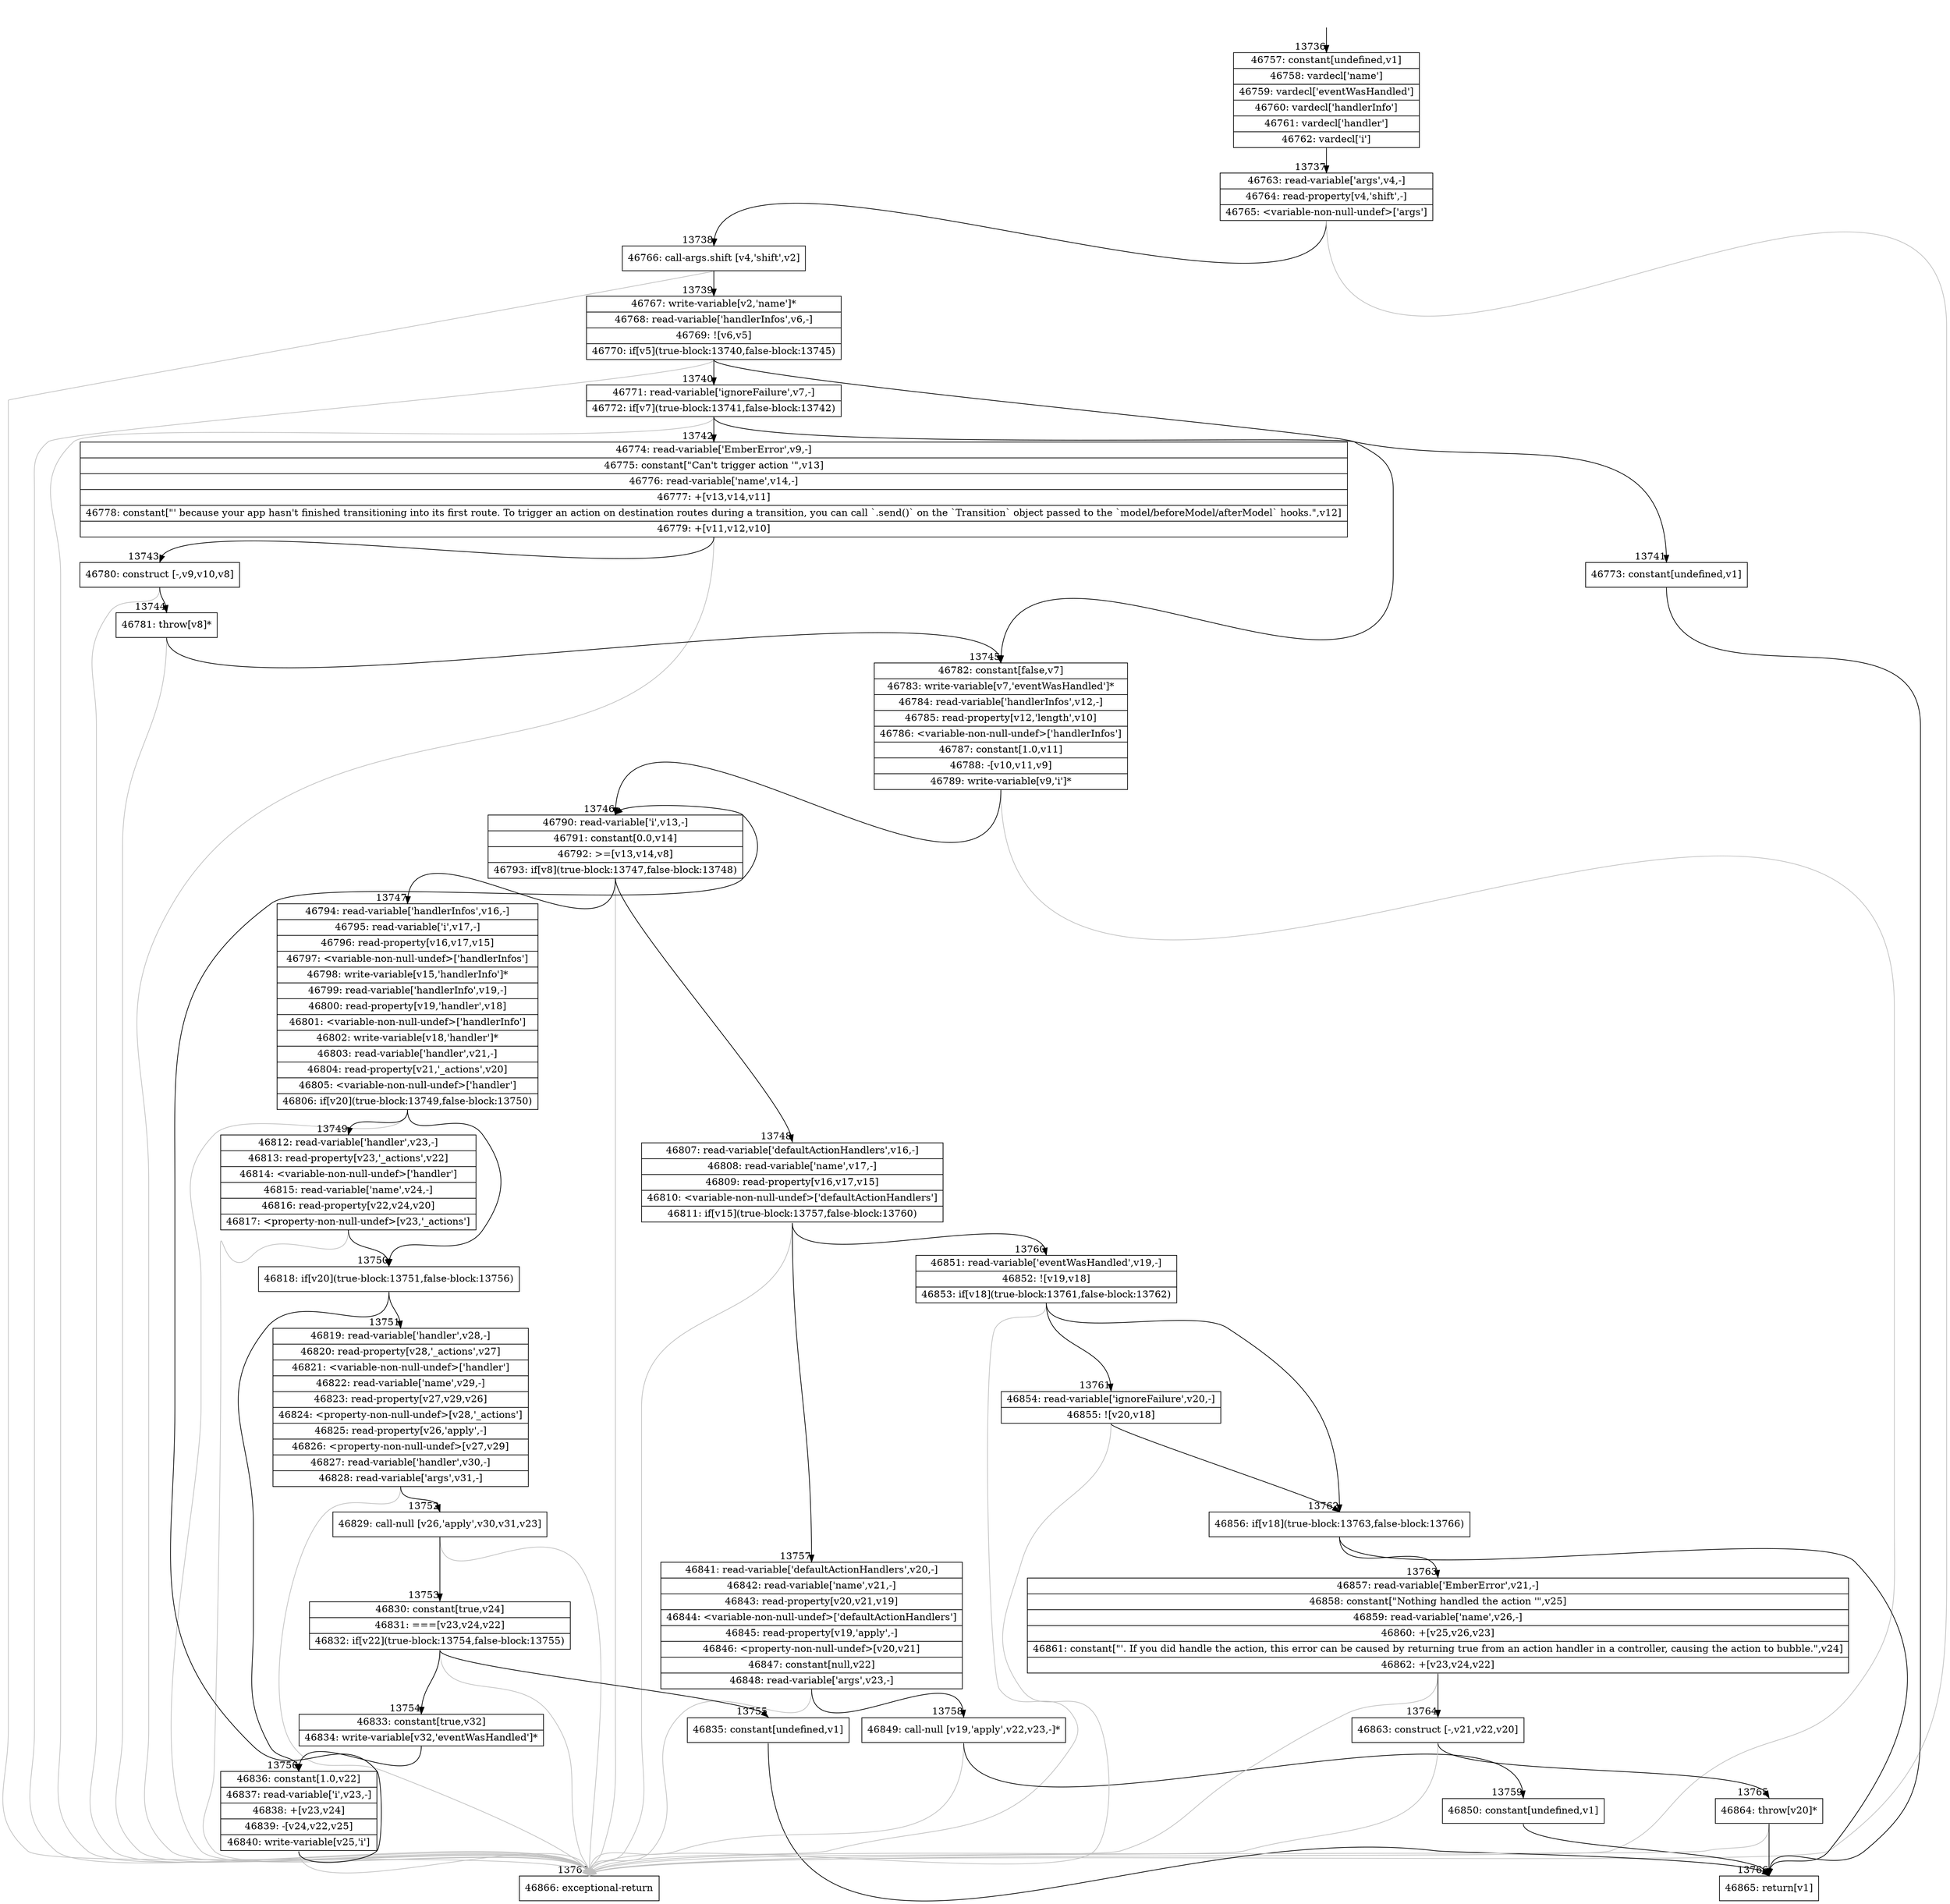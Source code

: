 digraph {
rankdir="TD"
BB_entry1137[shape=none,label=""];
BB_entry1137 -> BB13736 [tailport=s, headport=n, headlabel="    13736"]
BB13736 [shape=record label="{46757: constant[undefined,v1]|46758: vardecl['name']|46759: vardecl['eventWasHandled']|46760: vardecl['handlerInfo']|46761: vardecl['handler']|46762: vardecl['i']}" ] 
BB13736 -> BB13737 [tailport=s, headport=n, headlabel="      13737"]
BB13737 [shape=record label="{46763: read-variable['args',v4,-]|46764: read-property[v4,'shift',-]|46765: \<variable-non-null-undef\>['args']}" ] 
BB13737 -> BB13738 [tailport=s, headport=n, headlabel="      13738"]
BB13737 -> BB13767 [tailport=s, headport=n, color=gray, headlabel="      13767"]
BB13738 [shape=record label="{46766: call-args.shift [v4,'shift',v2]}" ] 
BB13738 -> BB13739 [tailport=s, headport=n, headlabel="      13739"]
BB13738 -> BB13767 [tailport=s, headport=n, color=gray]
BB13739 [shape=record label="{46767: write-variable[v2,'name']*|46768: read-variable['handlerInfos',v6,-]|46769: ![v6,v5]|46770: if[v5](true-block:13740,false-block:13745)}" ] 
BB13739 -> BB13740 [tailport=s, headport=n, headlabel="      13740"]
BB13739 -> BB13745 [tailport=s, headport=n, headlabel="      13745"]
BB13739 -> BB13767 [tailport=s, headport=n, color=gray]
BB13740 [shape=record label="{46771: read-variable['ignoreFailure',v7,-]|46772: if[v7](true-block:13741,false-block:13742)}" ] 
BB13740 -> BB13741 [tailport=s, headport=n, headlabel="      13741"]
BB13740 -> BB13742 [tailport=s, headport=n, headlabel="      13742"]
BB13740 -> BB13767 [tailport=s, headport=n, color=gray]
BB13741 [shape=record label="{46773: constant[undefined,v1]}" ] 
BB13741 -> BB13766 [tailport=s, headport=n, headlabel="      13766"]
BB13742 [shape=record label="{46774: read-variable['EmberError',v9,-]|46775: constant[\"Can't trigger action '\",v13]|46776: read-variable['name',v14,-]|46777: +[v13,v14,v11]|46778: constant[\"' because your app hasn't finished transitioning into its first route. To trigger an action on destination routes during a transition, you can call `.send()` on the `Transition` object passed to the `model/beforeModel/afterModel` hooks.\",v12]|46779: +[v11,v12,v10]}" ] 
BB13742 -> BB13743 [tailport=s, headport=n, headlabel="      13743"]
BB13742 -> BB13767 [tailport=s, headport=n, color=gray]
BB13743 [shape=record label="{46780: construct [-,v9,v10,v8]}" ] 
BB13743 -> BB13744 [tailport=s, headport=n, headlabel="      13744"]
BB13743 -> BB13767 [tailport=s, headport=n, color=gray]
BB13744 [shape=record label="{46781: throw[v8]*}" ] 
BB13744 -> BB13745 [tailport=s, headport=n]
BB13744 -> BB13767 [tailport=s, headport=n, color=gray]
BB13745 [shape=record label="{46782: constant[false,v7]|46783: write-variable[v7,'eventWasHandled']*|46784: read-variable['handlerInfos',v12,-]|46785: read-property[v12,'length',v10]|46786: \<variable-non-null-undef\>['handlerInfos']|46787: constant[1.0,v11]|46788: -[v10,v11,v9]|46789: write-variable[v9,'i']*}" ] 
BB13745 -> BB13746 [tailport=s, headport=n, headlabel="      13746"]
BB13745 -> BB13767 [tailport=s, headport=n, color=gray]
BB13746 [shape=record label="{46790: read-variable['i',v13,-]|46791: constant[0.0,v14]|46792: \>=[v13,v14,v8]|46793: if[v8](true-block:13747,false-block:13748)}" ] 
BB13746 -> BB13747 [tailport=s, headport=n, headlabel="      13747"]
BB13746 -> BB13748 [tailport=s, headport=n, headlabel="      13748"]
BB13746 -> BB13767 [tailport=s, headport=n, color=gray]
BB13747 [shape=record label="{46794: read-variable['handlerInfos',v16,-]|46795: read-variable['i',v17,-]|46796: read-property[v16,v17,v15]|46797: \<variable-non-null-undef\>['handlerInfos']|46798: write-variable[v15,'handlerInfo']*|46799: read-variable['handlerInfo',v19,-]|46800: read-property[v19,'handler',v18]|46801: \<variable-non-null-undef\>['handlerInfo']|46802: write-variable[v18,'handler']*|46803: read-variable['handler',v21,-]|46804: read-property[v21,'_actions',v20]|46805: \<variable-non-null-undef\>['handler']|46806: if[v20](true-block:13749,false-block:13750)}" ] 
BB13747 -> BB13750 [tailport=s, headport=n, headlabel="      13750"]
BB13747 -> BB13749 [tailport=s, headport=n, headlabel="      13749"]
BB13747 -> BB13767 [tailport=s, headport=n, color=gray]
BB13748 [shape=record label="{46807: read-variable['defaultActionHandlers',v16,-]|46808: read-variable['name',v17,-]|46809: read-property[v16,v17,v15]|46810: \<variable-non-null-undef\>['defaultActionHandlers']|46811: if[v15](true-block:13757,false-block:13760)}" ] 
BB13748 -> BB13757 [tailport=s, headport=n, headlabel="      13757"]
BB13748 -> BB13760 [tailport=s, headport=n, headlabel="      13760"]
BB13748 -> BB13767 [tailport=s, headport=n, color=gray]
BB13749 [shape=record label="{46812: read-variable['handler',v23,-]|46813: read-property[v23,'_actions',v22]|46814: \<variable-non-null-undef\>['handler']|46815: read-variable['name',v24,-]|46816: read-property[v22,v24,v20]|46817: \<property-non-null-undef\>[v23,'_actions']}" ] 
BB13749 -> BB13750 [tailport=s, headport=n]
BB13749 -> BB13767 [tailport=s, headport=n, color=gray]
BB13750 [shape=record label="{46818: if[v20](true-block:13751,false-block:13756)}" ] 
BB13750 -> BB13751 [tailport=s, headport=n, headlabel="      13751"]
BB13750 -> BB13756 [tailport=s, headport=n, headlabel="      13756"]
BB13751 [shape=record label="{46819: read-variable['handler',v28,-]|46820: read-property[v28,'_actions',v27]|46821: \<variable-non-null-undef\>['handler']|46822: read-variable['name',v29,-]|46823: read-property[v27,v29,v26]|46824: \<property-non-null-undef\>[v28,'_actions']|46825: read-property[v26,'apply',-]|46826: \<property-non-null-undef\>[v27,v29]|46827: read-variable['handler',v30,-]|46828: read-variable['args',v31,-]}" ] 
BB13751 -> BB13752 [tailport=s, headport=n, headlabel="      13752"]
BB13751 -> BB13767 [tailport=s, headport=n, color=gray]
BB13752 [shape=record label="{46829: call-null [v26,'apply',v30,v31,v23]}" ] 
BB13752 -> BB13753 [tailport=s, headport=n, headlabel="      13753"]
BB13752 -> BB13767 [tailport=s, headport=n, color=gray]
BB13753 [shape=record label="{46830: constant[true,v24]|46831: ===[v23,v24,v22]|46832: if[v22](true-block:13754,false-block:13755)}" ] 
BB13753 -> BB13754 [tailport=s, headport=n, headlabel="      13754"]
BB13753 -> BB13755 [tailport=s, headport=n, headlabel="      13755"]
BB13753 -> BB13767 [tailport=s, headport=n, color=gray]
BB13754 [shape=record label="{46833: constant[true,v32]|46834: write-variable[v32,'eventWasHandled']*}" ] 
BB13754 -> BB13756 [tailport=s, headport=n]
BB13755 [shape=record label="{46835: constant[undefined,v1]}" ] 
BB13755 -> BB13766 [tailport=s, headport=n]
BB13756 [shape=record label="{46836: constant[1.0,v22]|46837: read-variable['i',v23,-]|46838: +[v23,v24]|46839: -[v24,v22,v25]|46840: write-variable[v25,'i']}" ] 
BB13756 -> BB13746 [tailport=s, headport=n]
BB13756 -> BB13767 [tailport=s, headport=n, color=gray]
BB13757 [shape=record label="{46841: read-variable['defaultActionHandlers',v20,-]|46842: read-variable['name',v21,-]|46843: read-property[v20,v21,v19]|46844: \<variable-non-null-undef\>['defaultActionHandlers']|46845: read-property[v19,'apply',-]|46846: \<property-non-null-undef\>[v20,v21]|46847: constant[null,v22]|46848: read-variable['args',v23,-]}" ] 
BB13757 -> BB13758 [tailport=s, headport=n, headlabel="      13758"]
BB13757 -> BB13767 [tailport=s, headport=n, color=gray]
BB13758 [shape=record label="{46849: call-null [v19,'apply',v22,v23,-]*}" ] 
BB13758 -> BB13759 [tailport=s, headport=n, headlabel="      13759"]
BB13758 -> BB13767 [tailport=s, headport=n, color=gray]
BB13759 [shape=record label="{46850: constant[undefined,v1]}" ] 
BB13759 -> BB13766 [tailport=s, headport=n]
BB13760 [shape=record label="{46851: read-variable['eventWasHandled',v19,-]|46852: ![v19,v18]|46853: if[v18](true-block:13761,false-block:13762)}" ] 
BB13760 -> BB13762 [tailport=s, headport=n, headlabel="      13762"]
BB13760 -> BB13761 [tailport=s, headport=n, headlabel="      13761"]
BB13760 -> BB13767 [tailport=s, headport=n, color=gray]
BB13761 [shape=record label="{46854: read-variable['ignoreFailure',v20,-]|46855: ![v20,v18]}" ] 
BB13761 -> BB13762 [tailport=s, headport=n]
BB13761 -> BB13767 [tailport=s, headport=n, color=gray]
BB13762 [shape=record label="{46856: if[v18](true-block:13763,false-block:13766)}" ] 
BB13762 -> BB13763 [tailport=s, headport=n, headlabel="      13763"]
BB13762 -> BB13766 [tailport=s, headport=n]
BB13763 [shape=record label="{46857: read-variable['EmberError',v21,-]|46858: constant[\"Nothing handled the action '\",v25]|46859: read-variable['name',v26,-]|46860: +[v25,v26,v23]|46861: constant[\"'. If you did handle the action, this error can be caused by returning true from an action handler in a controller, causing the action to bubble.\",v24]|46862: +[v23,v24,v22]}" ] 
BB13763 -> BB13764 [tailport=s, headport=n, headlabel="      13764"]
BB13763 -> BB13767 [tailport=s, headport=n, color=gray]
BB13764 [shape=record label="{46863: construct [-,v21,v22,v20]}" ] 
BB13764 -> BB13765 [tailport=s, headport=n, headlabel="      13765"]
BB13764 -> BB13767 [tailport=s, headport=n, color=gray]
BB13765 [shape=record label="{46864: throw[v20]*}" ] 
BB13765 -> BB13766 [tailport=s, headport=n]
BB13765 -> BB13767 [tailport=s, headport=n, color=gray]
BB13766 [shape=record label="{46865: return[v1]}" ] 
BB13767 [shape=record label="{46866: exceptional-return}" ] 
//#$~ 25473
}

